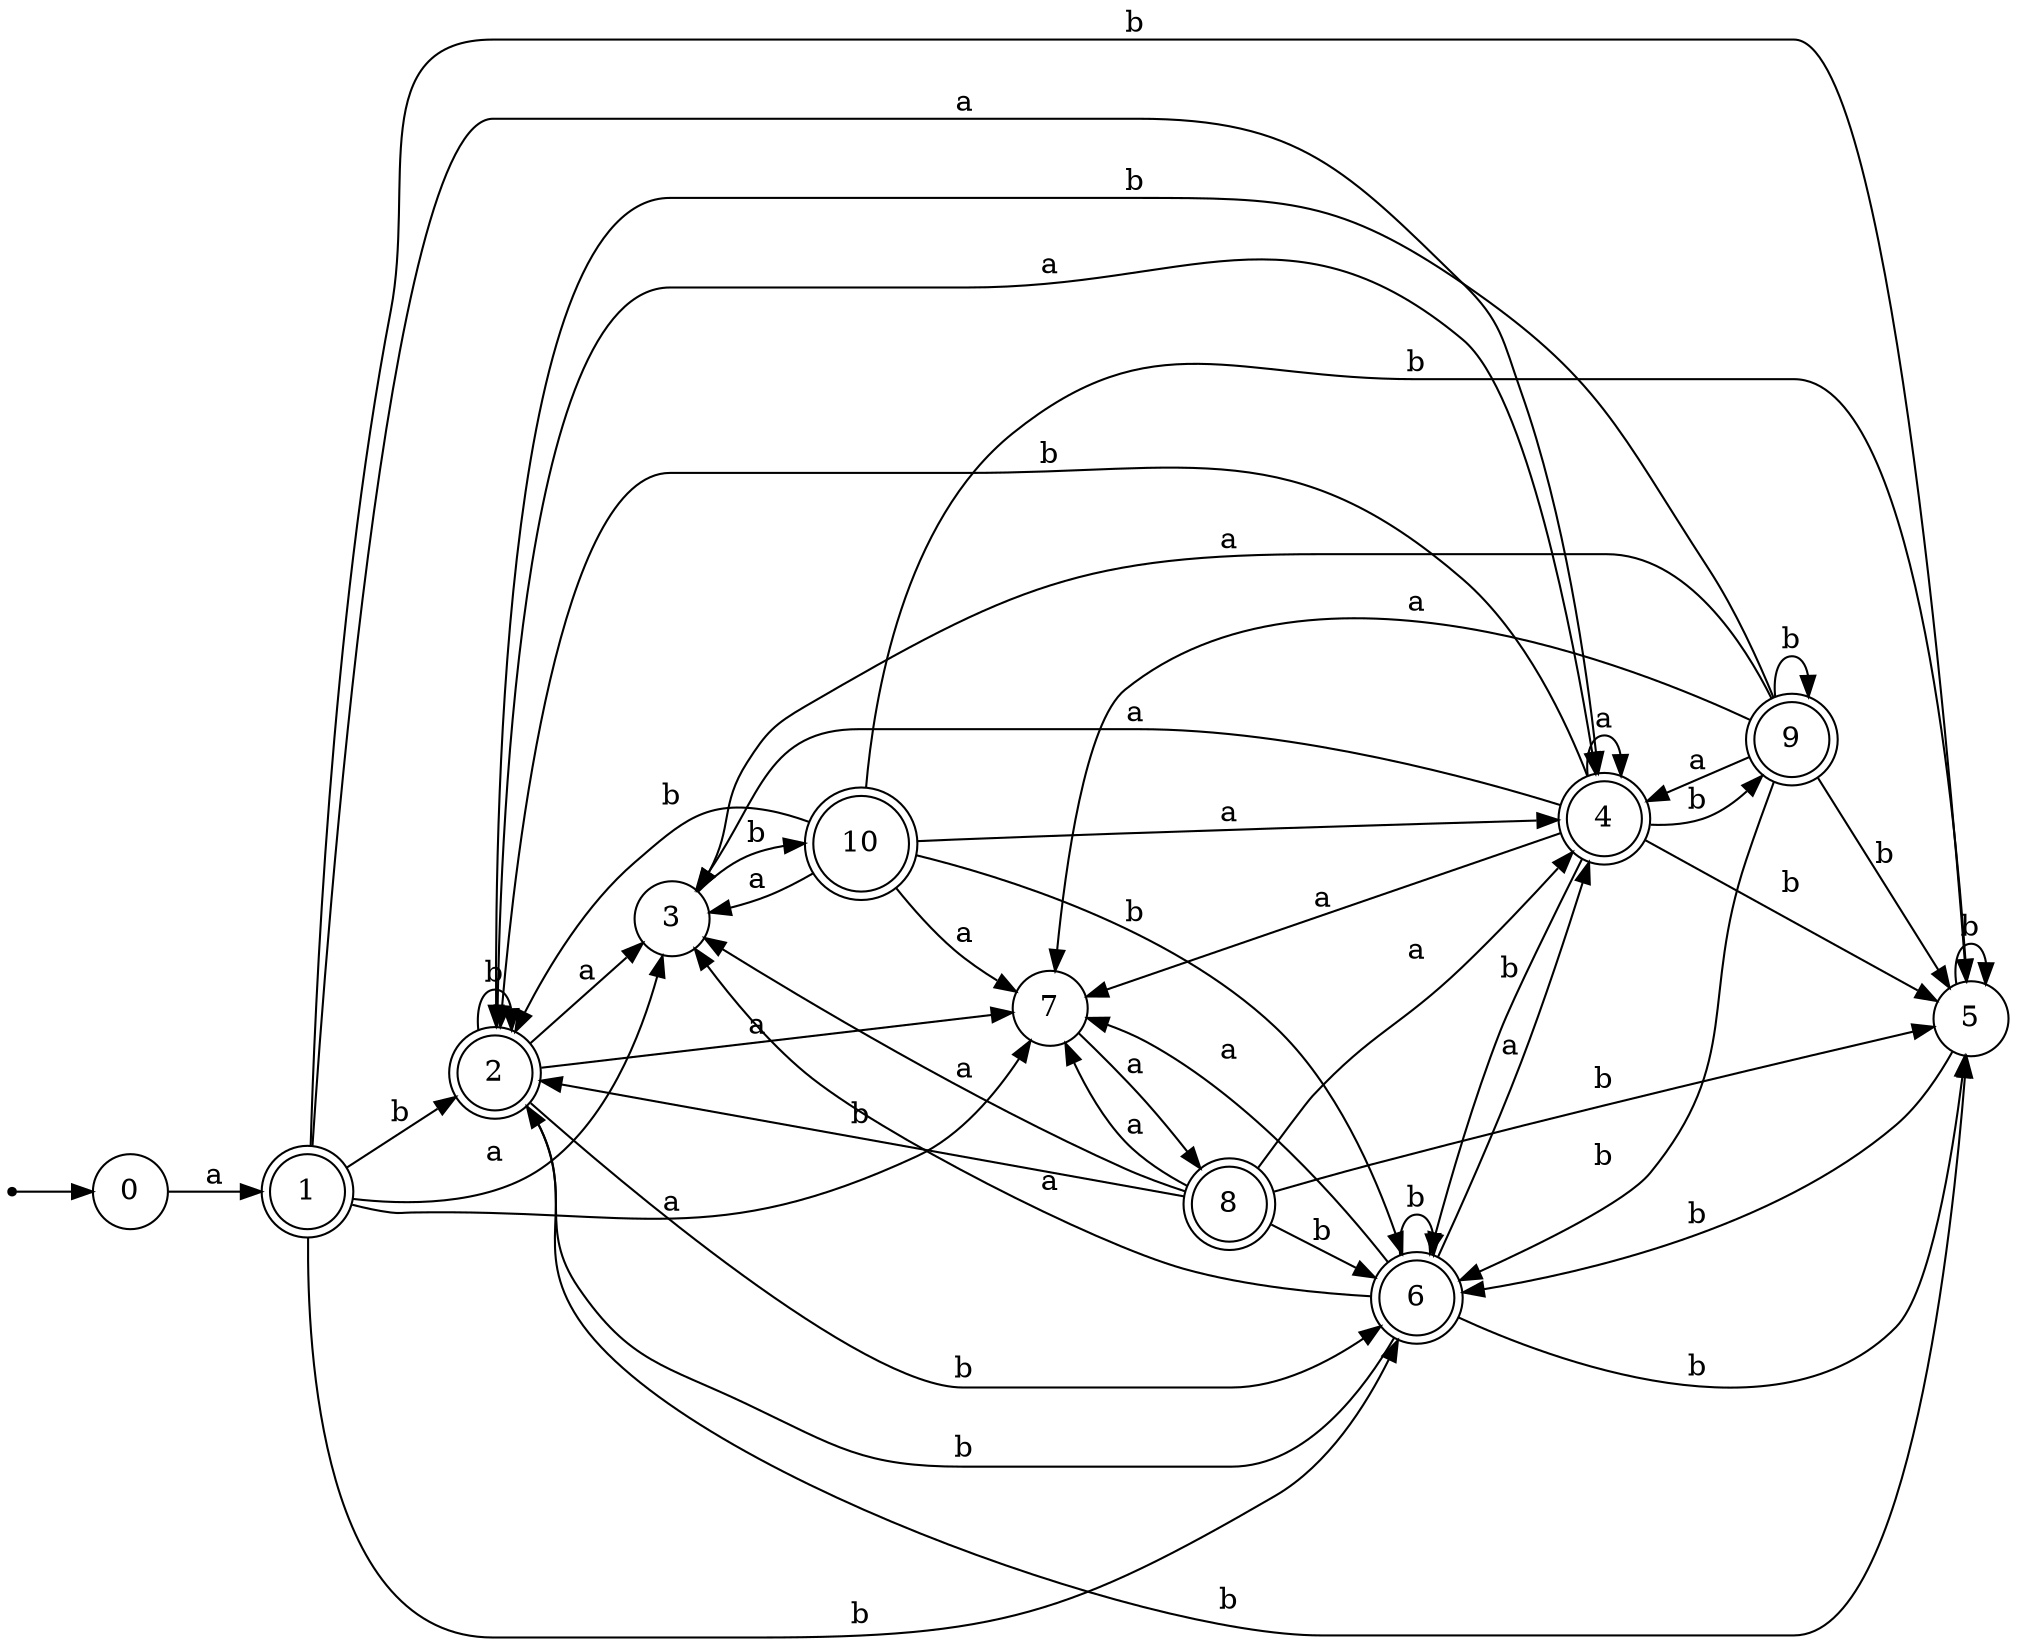 digraph finite_state_machine {
rankdir=LR;
size="20,20";
node [shape = point]; "dummy0"
node [shape = circle]; "0";
"dummy0" -> "0";
node [shape = doublecircle]; "1";node [shape = doublecircle]; "2";node [shape = circle]; "3";
node [shape = doublecircle]; "4";node [shape = circle]; "5";
node [shape = doublecircle]; "6";node [shape = circle]; "7";
node [shape = doublecircle]; "8";node [shape = doublecircle]; "9";node [shape = doublecircle]; "10";"0" -> "1" [label = "a"];
 "1" -> "2" [label = "b"];
 "1" -> "5" [label = "b"];
 "1" -> "6" [label = "b"];
 "1" -> "3" [label = "a"];
 "1" -> "4" [label = "a"];
 "1" -> "7" [label = "a"];
 "7" -> "8" [label = "a"];
 "8" -> "3" [label = "a"];
 "8" -> "4" [label = "a"];
 "8" -> "7" [label = "a"];
 "8" -> "2" [label = "b"];
 "8" -> "5" [label = "b"];
 "8" -> "6" [label = "b"];
 "6" -> "2" [label = "b"];
 "6" -> "5" [label = "b"];
 "6" -> "6" [label = "b"];
 "6" -> "3" [label = "a"];
 "6" -> "4" [label = "a"];
 "6" -> "7" [label = "a"];
 "5" -> "5" [label = "b"];
 "5" -> "6" [label = "b"];
 "4" -> "3" [label = "a"];
 "4" -> "4" [label = "a"];
 "4" -> "7" [label = "a"];
 "4" -> "9" [label = "b"];
 "4" -> "2" [label = "b"];
 "4" -> "5" [label = "b"];
 "4" -> "6" [label = "b"];
 "9" -> "9" [label = "b"];
 "9" -> "2" [label = "b"];
 "9" -> "5" [label = "b"];
 "9" -> "6" [label = "b"];
 "9" -> "3" [label = "a"];
 "9" -> "4" [label = "a"];
 "9" -> "7" [label = "a"];
 "3" -> "10" [label = "b"];
 "10" -> "3" [label = "a"];
 "10" -> "4" [label = "a"];
 "10" -> "7" [label = "a"];
 "10" -> "2" [label = "b"];
 "10" -> "5" [label = "b"];
 "10" -> "6" [label = "b"];
 "2" -> "2" [label = "b"];
 "2" -> "5" [label = "b"];
 "2" -> "6" [label = "b"];
 "2" -> "3" [label = "a"];
 "2" -> "4" [label = "a"];
 "2" -> "7" [label = "a"];
 }
